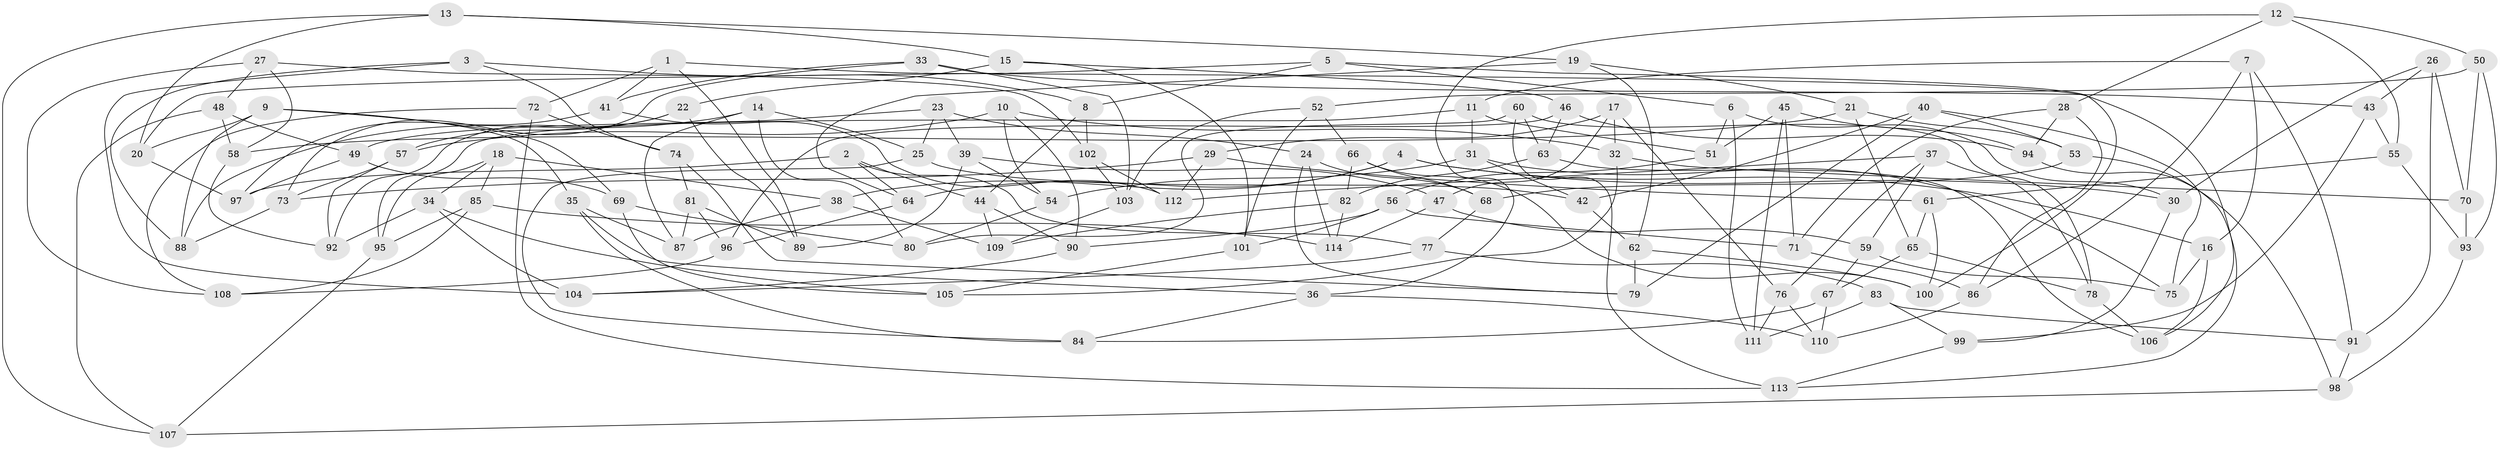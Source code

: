 // Generated by graph-tools (version 1.1) at 2025/50/03/09/25 03:50:49]
// undirected, 114 vertices, 228 edges
graph export_dot {
graph [start="1"]
  node [color=gray90,style=filled];
  1;
  2;
  3;
  4;
  5;
  6;
  7;
  8;
  9;
  10;
  11;
  12;
  13;
  14;
  15;
  16;
  17;
  18;
  19;
  20;
  21;
  22;
  23;
  24;
  25;
  26;
  27;
  28;
  29;
  30;
  31;
  32;
  33;
  34;
  35;
  36;
  37;
  38;
  39;
  40;
  41;
  42;
  43;
  44;
  45;
  46;
  47;
  48;
  49;
  50;
  51;
  52;
  53;
  54;
  55;
  56;
  57;
  58;
  59;
  60;
  61;
  62;
  63;
  64;
  65;
  66;
  67;
  68;
  69;
  70;
  71;
  72;
  73;
  74;
  75;
  76;
  77;
  78;
  79;
  80;
  81;
  82;
  83;
  84;
  85;
  86;
  87;
  88;
  89;
  90;
  91;
  92;
  93;
  94;
  95;
  96;
  97;
  98;
  99;
  100;
  101;
  102;
  103;
  104;
  105;
  106;
  107;
  108;
  109;
  110;
  111;
  112;
  113;
  114;
  1 -- 106;
  1 -- 89;
  1 -- 41;
  1 -- 72;
  2 -- 44;
  2 -- 97;
  2 -- 77;
  2 -- 64;
  3 -- 74;
  3 -- 104;
  3 -- 88;
  3 -- 8;
  4 -- 38;
  4 -- 64;
  4 -- 16;
  4 -- 30;
  5 -- 6;
  5 -- 20;
  5 -- 100;
  5 -- 8;
  6 -- 30;
  6 -- 51;
  6 -- 111;
  7 -- 86;
  7 -- 11;
  7 -- 16;
  7 -- 91;
  8 -- 102;
  8 -- 44;
  9 -- 88;
  9 -- 20;
  9 -- 69;
  9 -- 35;
  10 -- 54;
  10 -- 57;
  10 -- 32;
  10 -- 90;
  11 -- 31;
  11 -- 95;
  11 -- 51;
  12 -- 28;
  12 -- 50;
  12 -- 36;
  12 -- 55;
  13 -- 107;
  13 -- 15;
  13 -- 20;
  13 -- 19;
  14 -- 25;
  14 -- 80;
  14 -- 88;
  14 -- 87;
  15 -- 46;
  15 -- 101;
  15 -- 22;
  16 -- 106;
  16 -- 75;
  17 -- 47;
  17 -- 29;
  17 -- 76;
  17 -- 32;
  18 -- 95;
  18 -- 38;
  18 -- 85;
  18 -- 34;
  19 -- 21;
  19 -- 64;
  19 -- 62;
  20 -- 97;
  21 -- 58;
  21 -- 53;
  21 -- 65;
  22 -- 57;
  22 -- 92;
  22 -- 89;
  23 -- 25;
  23 -- 49;
  23 -- 39;
  23 -- 24;
  24 -- 79;
  24 -- 68;
  24 -- 114;
  25 -- 84;
  25 -- 42;
  26 -- 91;
  26 -- 70;
  26 -- 30;
  26 -- 43;
  27 -- 108;
  27 -- 58;
  27 -- 48;
  27 -- 102;
  28 -- 94;
  28 -- 86;
  28 -- 71;
  29 -- 73;
  29 -- 112;
  29 -- 61;
  30 -- 99;
  31 -- 54;
  31 -- 42;
  31 -- 75;
  32 -- 105;
  32 -- 70;
  33 -- 41;
  33 -- 73;
  33 -- 43;
  33 -- 103;
  34 -- 104;
  34 -- 92;
  34 -- 105;
  35 -- 36;
  35 -- 87;
  35 -- 84;
  36 -- 110;
  36 -- 84;
  37 -- 59;
  37 -- 78;
  37 -- 76;
  37 -- 112;
  38 -- 87;
  38 -- 109;
  39 -- 47;
  39 -- 89;
  39 -- 54;
  40 -- 53;
  40 -- 79;
  40 -- 42;
  40 -- 75;
  41 -- 112;
  41 -- 97;
  42 -- 62;
  43 -- 99;
  43 -- 55;
  44 -- 90;
  44 -- 109;
  45 -- 71;
  45 -- 111;
  45 -- 94;
  45 -- 51;
  46 -- 94;
  46 -- 63;
  46 -- 96;
  47 -- 114;
  47 -- 59;
  48 -- 58;
  48 -- 107;
  48 -- 49;
  49 -- 69;
  49 -- 97;
  50 -- 93;
  50 -- 52;
  50 -- 70;
  51 -- 56;
  52 -- 103;
  52 -- 101;
  52 -- 66;
  53 -- 113;
  53 -- 68;
  54 -- 80;
  55 -- 61;
  55 -- 93;
  56 -- 71;
  56 -- 90;
  56 -- 101;
  57 -- 73;
  57 -- 92;
  58 -- 92;
  59 -- 75;
  59 -- 67;
  60 -- 113;
  60 -- 63;
  60 -- 78;
  60 -- 80;
  61 -- 65;
  61 -- 100;
  62 -- 100;
  62 -- 79;
  63 -- 106;
  63 -- 82;
  64 -- 96;
  65 -- 67;
  65 -- 78;
  66 -- 68;
  66 -- 82;
  66 -- 100;
  67 -- 110;
  67 -- 84;
  68 -- 77;
  69 -- 80;
  69 -- 105;
  70 -- 93;
  71 -- 86;
  72 -- 74;
  72 -- 108;
  72 -- 113;
  73 -- 88;
  74 -- 79;
  74 -- 81;
  76 -- 110;
  76 -- 111;
  77 -- 83;
  77 -- 104;
  78 -- 106;
  81 -- 87;
  81 -- 96;
  81 -- 89;
  82 -- 114;
  82 -- 109;
  83 -- 91;
  83 -- 111;
  83 -- 99;
  85 -- 95;
  85 -- 108;
  85 -- 114;
  86 -- 110;
  90 -- 104;
  91 -- 98;
  93 -- 98;
  94 -- 98;
  95 -- 107;
  96 -- 108;
  98 -- 107;
  99 -- 113;
  101 -- 105;
  102 -- 103;
  102 -- 112;
  103 -- 109;
}

